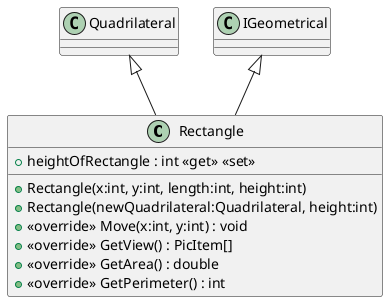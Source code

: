@startuml
class Rectangle {
    + Rectangle(x:int, y:int, length:int, height:int)
    + Rectangle(newQuadrilateral:Quadrilateral, height:int)
    + heightOfRectangle : int <<get>> <<set>>
    + <<override>> Move(x:int, y:int) : void
    + <<override>> GetView() : PicItem[]
    + <<override>> GetArea() : double
    + <<override>> GetPerimeter() : int
}
Quadrilateral <|-- Rectangle
IGeometrical <|-- Rectangle
@enduml
